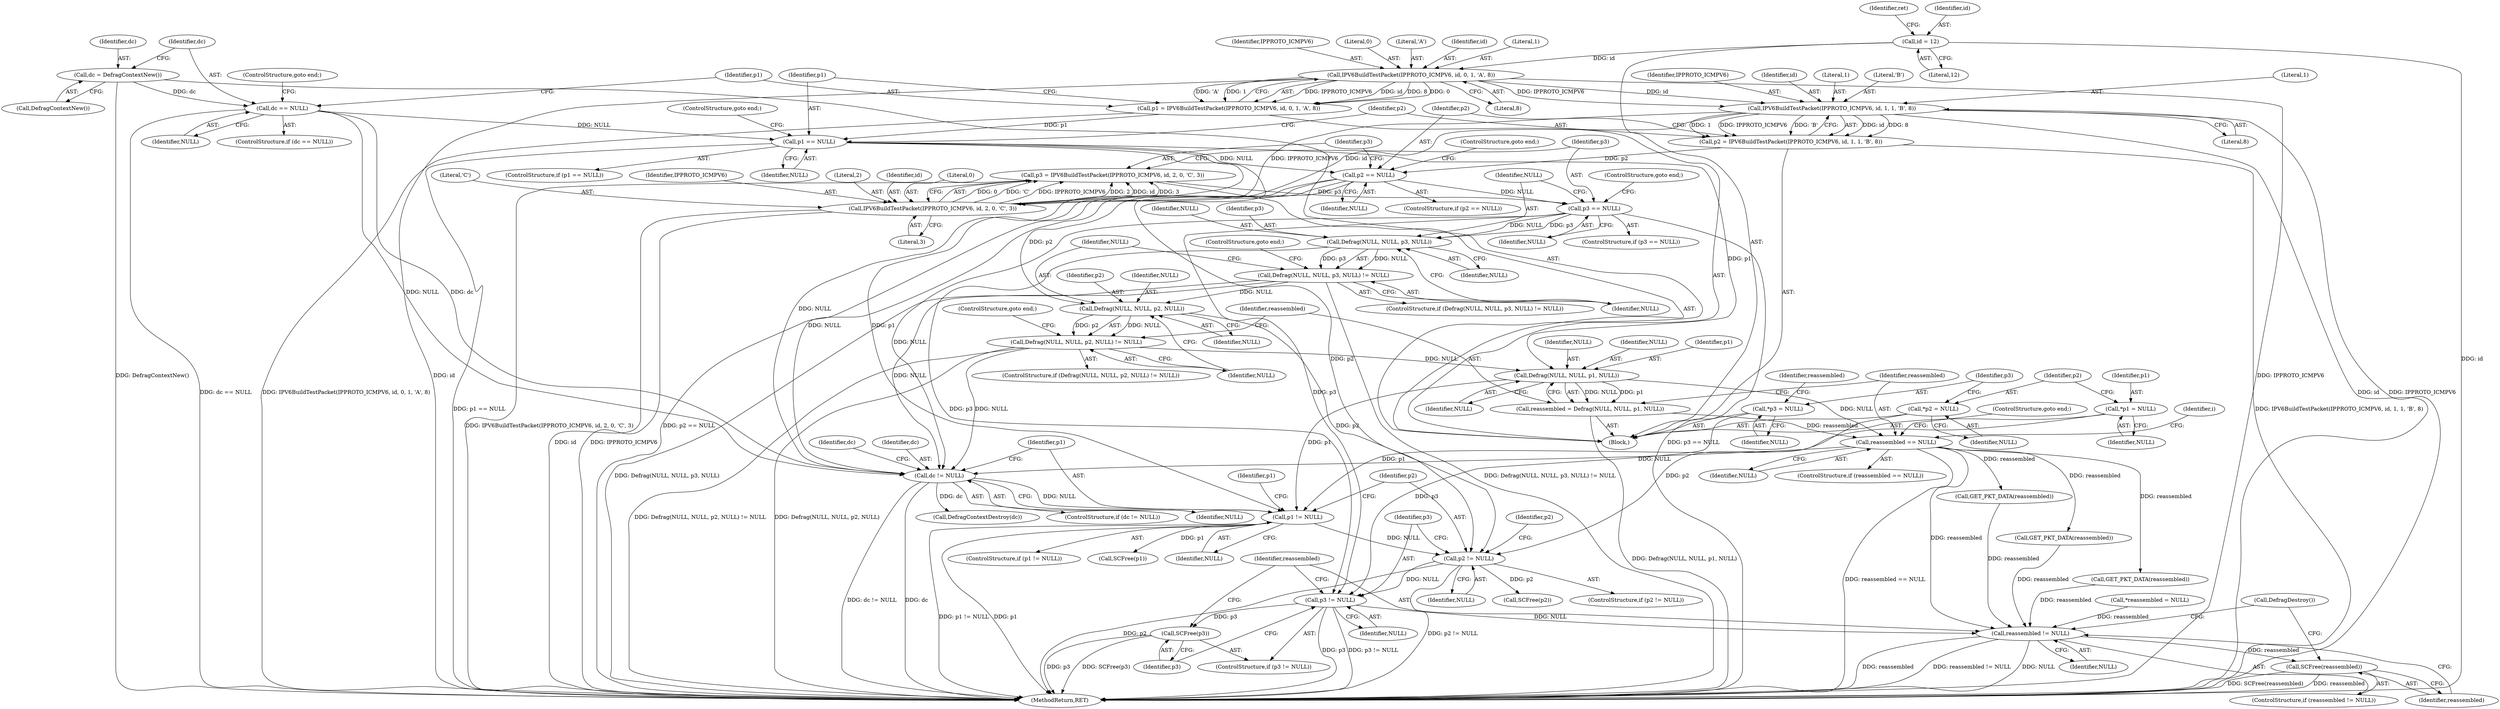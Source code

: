 digraph "0_suricata_4a04f814b15762eb446a5ead4d69d021512df6f8_16@pointer" {
"1000299" [label="(Call,p3 != NULL)"];
"1000188" [label="(Call,Defrag(NULL, NULL, p3, NULL))"];
"1000182" [label="(Call,p3 == NULL)"];
"1000172" [label="(Call,p3 = IPV6BuildTestPacket(IPPROTO_ICMPV6, id, 2, 0, 'C', 3))"];
"1000174" [label="(Call,IPV6BuildTestPacket(IPPROTO_ICMPV6, id, 2, 0, 'C', 3))"];
"1000160" [label="(Call,IPV6BuildTestPacket(IPPROTO_ICMPV6, id, 1, 1, 'B', 8))"];
"1000146" [label="(Call,IPV6BuildTestPacket(IPPROTO_ICMPV6, id, 0, 1, 'A', 8))"];
"1000127" [label="(Call,id = 12)"];
"1000168" [label="(Call,p2 == NULL)"];
"1000158" [label="(Call,p2 = IPV6BuildTestPacket(IPPROTO_ICMPV6, id, 1, 1, 'B', 8))"];
"1000154" [label="(Call,p1 == NULL)"];
"1000144" [label="(Call,p1 = IPV6BuildTestPacket(IPPROTO_ICMPV6, id, 0, 1, 'A', 8))"];
"1000140" [label="(Call,dc == NULL)"];
"1000136" [label="(Call,dc = DefragContextNew())"];
"1000119" [label="(Call,*p3 = NULL)"];
"1000293" [label="(Call,p2 != NULL)"];
"1000197" [label="(Call,Defrag(NULL, NULL, p2, NULL))"];
"1000187" [label="(Call,Defrag(NULL, NULL, p3, NULL) != NULL)"];
"1000115" [label="(Call,*p2 = NULL)"];
"1000287" [label="(Call,p1 != NULL)"];
"1000206" [label="(Call,Defrag(NULL, NULL, p1, NULL))"];
"1000196" [label="(Call,Defrag(NULL, NULL, p2, NULL) != NULL)"];
"1000111" [label="(Call,*p1 = NULL)"];
"1000281" [label="(Call,dc != NULL)"];
"1000212" [label="(Call,reassembled == NULL)"];
"1000204" [label="(Call,reassembled = Defrag(NULL, NULL, p1, NULL))"];
"1000302" [label="(Call,SCFree(p3))"];
"1000305" [label="(Call,reassembled != NULL)"];
"1000308" [label="(Call,SCFree(reassembled))"];
"1000309" [label="(Identifier,reassembled)"];
"1000146" [label="(Call,IPV6BuildTestPacket(IPPROTO_ICMPV6, id, 0, 1, 'A', 8))"];
"1000145" [label="(Identifier,p1)"];
"1000193" [label="(Identifier,NULL)"];
"1000183" [label="(Identifier,p3)"];
"1000186" [label="(ControlStructure,if (Defrag(NULL, NULL, p3, NULL) != NULL))"];
"1000285" [label="(Identifier,dc)"];
"1000287" [label="(Call,p1 != NULL)"];
"1000170" [label="(Identifier,NULL)"];
"1000150" [label="(Literal,1)"];
"1000295" [label="(Identifier,NULL)"];
"1000163" [label="(Literal,1)"];
"1000271" [label="(Call,GET_PKT_DATA(reassembled))"];
"1000166" [label="(Literal,8)"];
"1000181" [label="(ControlStructure,if (p3 == NULL))"];
"1000116" [label="(Identifier,p2)"];
"1000294" [label="(Identifier,p2)"];
"1000190" [label="(Identifier,NULL)"];
"1000194" [label="(ControlStructure,goto end;)"];
"1000159" [label="(Identifier,p2)"];
"1000281" [label="(Call,dc != NULL)"];
"1000188" [label="(Call,Defrag(NULL, NULL, p3, NULL))"];
"1000158" [label="(Call,p2 = IPV6BuildTestPacket(IPPROTO_ICMPV6, id, 1, 1, 'B', 8))"];
"1000112" [label="(Identifier,p1)"];
"1000213" [label="(Identifier,reassembled)"];
"1000120" [label="(Identifier,p3)"];
"1000207" [label="(Identifier,NULL)"];
"1000215" [label="(ControlStructure,goto end;)"];
"1000179" [label="(Literal,'C')"];
"1000251" [label="(Call,GET_PKT_DATA(reassembled))"];
"1000205" [label="(Identifier,reassembled)"];
"1000202" [label="(Identifier,NULL)"];
"1000133" [label="(Identifier,ret)"];
"1000154" [label="(Call,p1 == NULL)"];
"1000139" [label="(ControlStructure,if (dc == NULL))"];
"1000121" [label="(Identifier,NULL)"];
"1000201" [label="(Identifier,NULL)"];
"1000283" [label="(Identifier,NULL)"];
"1000192" [label="(Identifier,NULL)"];
"1000286" [label="(ControlStructure,if (p1 != NULL))"];
"1000119" [label="(Call,*p3 = NULL)"];
"1000212" [label="(Call,reassembled == NULL)"];
"1000189" [label="(Identifier,NULL)"];
"1000296" [label="(Call,SCFree(p2))"];
"1000284" [label="(Call,DefragContextDestroy(dc))"];
"1000175" [label="(Identifier,IPPROTO_ICMPV6)"];
"1000164" [label="(Literal,1)"];
"1000206" [label="(Call,Defrag(NULL, NULL, p1, NULL))"];
"1000168" [label="(Call,p2 == NULL)"];
"1000305" [label="(Call,reassembled != NULL)"];
"1000147" [label="(Identifier,IPPROTO_ICMPV6)"];
"1000297" [label="(Identifier,p2)"];
"1000292" [label="(ControlStructure,if (p2 != NULL))"];
"1000138" [label="(Call,DefragContextNew())"];
"1000196" [label="(Call,Defrag(NULL, NULL, p2, NULL) != NULL)"];
"1000157" [label="(ControlStructure,goto end;)"];
"1000211" [label="(ControlStructure,if (reassembled == NULL))"];
"1000153" [label="(ControlStructure,if (p1 == NULL))"];
"1000173" [label="(Identifier,p3)"];
"1000156" [label="(Identifier,NULL)"];
"1000291" [label="(Identifier,p1)"];
"1000210" [label="(Identifier,NULL)"];
"1000182" [label="(Call,p3 == NULL)"];
"1000290" [label="(Call,SCFree(p1))"];
"1000187" [label="(Call,Defrag(NULL, NULL, p3, NULL) != NULL)"];
"1000105" [label="(Block,)"];
"1000123" [label="(Call,*reassembled = NULL)"];
"1000113" [label="(Identifier,NULL)"];
"1000302" [label="(Call,SCFree(p3))"];
"1000172" [label="(Call,p3 = IPV6BuildTestPacket(IPPROTO_ICMPV6, id, 2, 0, 'C', 3))"];
"1000185" [label="(ControlStructure,goto end;)"];
"1000165" [label="(Literal,'B')"];
"1000140" [label="(Call,dc == NULL)"];
"1000209" [label="(Identifier,p1)"];
"1000161" [label="(Identifier,IPPROTO_ICMPV6)"];
"1000137" [label="(Identifier,dc)"];
"1000303" [label="(Identifier,p3)"];
"1000282" [label="(Identifier,dc)"];
"1000199" [label="(Identifier,NULL)"];
"1000155" [label="(Identifier,p1)"];
"1000204" [label="(Call,reassembled = Defrag(NULL, NULL, p1, NULL))"];
"1000144" [label="(Call,p1 = IPV6BuildTestPacket(IPPROTO_ICMPV6, id, 0, 1, 'A', 8))"];
"1000162" [label="(Identifier,id)"];
"1000124" [label="(Identifier,reassembled)"];
"1000136" [label="(Call,dc = DefragContextNew())"];
"1000177" [label="(Literal,2)"];
"1000143" [label="(ControlStructure,goto end;)"];
"1000218" [label="(Identifier,i)"];
"1000293" [label="(Call,p2 != NULL)"];
"1000167" [label="(ControlStructure,if (p2 == NULL))"];
"1000184" [label="(Identifier,NULL)"];
"1000111" [label="(Call,*p1 = NULL)"];
"1000214" [label="(Identifier,NULL)"];
"1000195" [label="(ControlStructure,if (Defrag(NULL, NULL, p2, NULL) != NULL))"];
"1000174" [label="(Call,IPV6BuildTestPacket(IPPROTO_ICMPV6, id, 2, 0, 'C', 3))"];
"1000208" [label="(Identifier,NULL)"];
"1000128" [label="(Identifier,id)"];
"1000308" [label="(Call,SCFree(reassembled))"];
"1000298" [label="(ControlStructure,if (p3 != NULL))"];
"1000171" [label="(ControlStructure,goto end;)"];
"1000191" [label="(Identifier,p3)"];
"1000149" [label="(Literal,0)"];
"1000151" [label="(Literal,'A')"];
"1000280" [label="(ControlStructure,if (dc != NULL))"];
"1000141" [label="(Identifier,dc)"];
"1000129" [label="(Literal,12)"];
"1000313" [label="(MethodReturn,RET)"];
"1000160" [label="(Call,IPV6BuildTestPacket(IPPROTO_ICMPV6, id, 1, 1, 'B', 8))"];
"1000203" [label="(ControlStructure,goto end;)"];
"1000300" [label="(Identifier,p3)"];
"1000142" [label="(Identifier,NULL)"];
"1000115" [label="(Call,*p2 = NULL)"];
"1000304" [label="(ControlStructure,if (reassembled != NULL))"];
"1000197" [label="(Call,Defrag(NULL, NULL, p2, NULL))"];
"1000306" [label="(Identifier,reassembled)"];
"1000176" [label="(Identifier,id)"];
"1000288" [label="(Identifier,p1)"];
"1000152" [label="(Literal,8)"];
"1000299" [label="(Call,p3 != NULL)"];
"1000180" [label="(Literal,3)"];
"1000127" [label="(Call,id = 12)"];
"1000148" [label="(Identifier,id)"];
"1000198" [label="(Identifier,NULL)"];
"1000117" [label="(Identifier,NULL)"];
"1000289" [label="(Identifier,NULL)"];
"1000178" [label="(Literal,0)"];
"1000307" [label="(Identifier,NULL)"];
"1000301" [label="(Identifier,NULL)"];
"1000169" [label="(Identifier,p2)"];
"1000231" [label="(Call,GET_PKT_DATA(reassembled))"];
"1000310" [label="(Call,DefragDestroy())"];
"1000200" [label="(Identifier,p2)"];
"1000299" -> "1000298"  [label="AST: "];
"1000299" -> "1000301"  [label="CFG: "];
"1000300" -> "1000299"  [label="AST: "];
"1000301" -> "1000299"  [label="AST: "];
"1000303" -> "1000299"  [label="CFG: "];
"1000306" -> "1000299"  [label="CFG: "];
"1000299" -> "1000313"  [label="DDG: p3 != NULL"];
"1000299" -> "1000313"  [label="DDG: p3"];
"1000188" -> "1000299"  [label="DDG: p3"];
"1000119" -> "1000299"  [label="DDG: p3"];
"1000182" -> "1000299"  [label="DDG: p3"];
"1000293" -> "1000299"  [label="DDG: NULL"];
"1000299" -> "1000302"  [label="DDG: p3"];
"1000299" -> "1000305"  [label="DDG: NULL"];
"1000188" -> "1000187"  [label="AST: "];
"1000188" -> "1000192"  [label="CFG: "];
"1000189" -> "1000188"  [label="AST: "];
"1000190" -> "1000188"  [label="AST: "];
"1000191" -> "1000188"  [label="AST: "];
"1000192" -> "1000188"  [label="AST: "];
"1000193" -> "1000188"  [label="CFG: "];
"1000188" -> "1000187"  [label="DDG: NULL"];
"1000188" -> "1000187"  [label="DDG: p3"];
"1000182" -> "1000188"  [label="DDG: NULL"];
"1000182" -> "1000188"  [label="DDG: p3"];
"1000182" -> "1000181"  [label="AST: "];
"1000182" -> "1000184"  [label="CFG: "];
"1000183" -> "1000182"  [label="AST: "];
"1000184" -> "1000182"  [label="AST: "];
"1000185" -> "1000182"  [label="CFG: "];
"1000189" -> "1000182"  [label="CFG: "];
"1000182" -> "1000313"  [label="DDG: p3 == NULL"];
"1000172" -> "1000182"  [label="DDG: p3"];
"1000168" -> "1000182"  [label="DDG: NULL"];
"1000182" -> "1000281"  [label="DDG: NULL"];
"1000172" -> "1000105"  [label="AST: "];
"1000172" -> "1000174"  [label="CFG: "];
"1000173" -> "1000172"  [label="AST: "];
"1000174" -> "1000172"  [label="AST: "];
"1000183" -> "1000172"  [label="CFG: "];
"1000172" -> "1000313"  [label="DDG: IPV6BuildTestPacket(IPPROTO_ICMPV6, id, 2, 0, 'C', 3)"];
"1000174" -> "1000172"  [label="DDG: 0"];
"1000174" -> "1000172"  [label="DDG: 'C'"];
"1000174" -> "1000172"  [label="DDG: IPPROTO_ICMPV6"];
"1000174" -> "1000172"  [label="DDG: 2"];
"1000174" -> "1000172"  [label="DDG: id"];
"1000174" -> "1000172"  [label="DDG: 3"];
"1000174" -> "1000180"  [label="CFG: "];
"1000175" -> "1000174"  [label="AST: "];
"1000176" -> "1000174"  [label="AST: "];
"1000177" -> "1000174"  [label="AST: "];
"1000178" -> "1000174"  [label="AST: "];
"1000179" -> "1000174"  [label="AST: "];
"1000180" -> "1000174"  [label="AST: "];
"1000174" -> "1000313"  [label="DDG: id"];
"1000174" -> "1000313"  [label="DDG: IPPROTO_ICMPV6"];
"1000160" -> "1000174"  [label="DDG: IPPROTO_ICMPV6"];
"1000160" -> "1000174"  [label="DDG: id"];
"1000160" -> "1000158"  [label="AST: "];
"1000160" -> "1000166"  [label="CFG: "];
"1000161" -> "1000160"  [label="AST: "];
"1000162" -> "1000160"  [label="AST: "];
"1000163" -> "1000160"  [label="AST: "];
"1000164" -> "1000160"  [label="AST: "];
"1000165" -> "1000160"  [label="AST: "];
"1000166" -> "1000160"  [label="AST: "];
"1000158" -> "1000160"  [label="CFG: "];
"1000160" -> "1000313"  [label="DDG: id"];
"1000160" -> "1000313"  [label="DDG: IPPROTO_ICMPV6"];
"1000160" -> "1000158"  [label="DDG: id"];
"1000160" -> "1000158"  [label="DDG: 8"];
"1000160" -> "1000158"  [label="DDG: 1"];
"1000160" -> "1000158"  [label="DDG: IPPROTO_ICMPV6"];
"1000160" -> "1000158"  [label="DDG: 'B'"];
"1000146" -> "1000160"  [label="DDG: IPPROTO_ICMPV6"];
"1000146" -> "1000160"  [label="DDG: id"];
"1000146" -> "1000144"  [label="AST: "];
"1000146" -> "1000152"  [label="CFG: "];
"1000147" -> "1000146"  [label="AST: "];
"1000148" -> "1000146"  [label="AST: "];
"1000149" -> "1000146"  [label="AST: "];
"1000150" -> "1000146"  [label="AST: "];
"1000151" -> "1000146"  [label="AST: "];
"1000152" -> "1000146"  [label="AST: "];
"1000144" -> "1000146"  [label="CFG: "];
"1000146" -> "1000313"  [label="DDG: id"];
"1000146" -> "1000313"  [label="DDG: IPPROTO_ICMPV6"];
"1000146" -> "1000144"  [label="DDG: IPPROTO_ICMPV6"];
"1000146" -> "1000144"  [label="DDG: id"];
"1000146" -> "1000144"  [label="DDG: 8"];
"1000146" -> "1000144"  [label="DDG: 0"];
"1000146" -> "1000144"  [label="DDG: 'A'"];
"1000146" -> "1000144"  [label="DDG: 1"];
"1000127" -> "1000146"  [label="DDG: id"];
"1000127" -> "1000105"  [label="AST: "];
"1000127" -> "1000129"  [label="CFG: "];
"1000128" -> "1000127"  [label="AST: "];
"1000129" -> "1000127"  [label="AST: "];
"1000133" -> "1000127"  [label="CFG: "];
"1000127" -> "1000313"  [label="DDG: id"];
"1000168" -> "1000167"  [label="AST: "];
"1000168" -> "1000170"  [label="CFG: "];
"1000169" -> "1000168"  [label="AST: "];
"1000170" -> "1000168"  [label="AST: "];
"1000171" -> "1000168"  [label="CFG: "];
"1000173" -> "1000168"  [label="CFG: "];
"1000168" -> "1000313"  [label="DDG: p2 == NULL"];
"1000158" -> "1000168"  [label="DDG: p2"];
"1000154" -> "1000168"  [label="DDG: NULL"];
"1000168" -> "1000197"  [label="DDG: p2"];
"1000168" -> "1000281"  [label="DDG: NULL"];
"1000168" -> "1000293"  [label="DDG: p2"];
"1000158" -> "1000105"  [label="AST: "];
"1000159" -> "1000158"  [label="AST: "];
"1000169" -> "1000158"  [label="CFG: "];
"1000158" -> "1000313"  [label="DDG: IPV6BuildTestPacket(IPPROTO_ICMPV6, id, 1, 1, 'B', 8)"];
"1000154" -> "1000153"  [label="AST: "];
"1000154" -> "1000156"  [label="CFG: "];
"1000155" -> "1000154"  [label="AST: "];
"1000156" -> "1000154"  [label="AST: "];
"1000157" -> "1000154"  [label="CFG: "];
"1000159" -> "1000154"  [label="CFG: "];
"1000154" -> "1000313"  [label="DDG: p1 == NULL"];
"1000144" -> "1000154"  [label="DDG: p1"];
"1000140" -> "1000154"  [label="DDG: NULL"];
"1000154" -> "1000206"  [label="DDG: p1"];
"1000154" -> "1000281"  [label="DDG: NULL"];
"1000154" -> "1000287"  [label="DDG: p1"];
"1000144" -> "1000105"  [label="AST: "];
"1000145" -> "1000144"  [label="AST: "];
"1000155" -> "1000144"  [label="CFG: "];
"1000144" -> "1000313"  [label="DDG: IPV6BuildTestPacket(IPPROTO_ICMPV6, id, 0, 1, 'A', 8)"];
"1000140" -> "1000139"  [label="AST: "];
"1000140" -> "1000142"  [label="CFG: "];
"1000141" -> "1000140"  [label="AST: "];
"1000142" -> "1000140"  [label="AST: "];
"1000143" -> "1000140"  [label="CFG: "];
"1000145" -> "1000140"  [label="CFG: "];
"1000140" -> "1000313"  [label="DDG: dc == NULL"];
"1000136" -> "1000140"  [label="DDG: dc"];
"1000140" -> "1000281"  [label="DDG: dc"];
"1000140" -> "1000281"  [label="DDG: NULL"];
"1000136" -> "1000105"  [label="AST: "];
"1000136" -> "1000138"  [label="CFG: "];
"1000137" -> "1000136"  [label="AST: "];
"1000138" -> "1000136"  [label="AST: "];
"1000141" -> "1000136"  [label="CFG: "];
"1000136" -> "1000313"  [label="DDG: DefragContextNew()"];
"1000119" -> "1000105"  [label="AST: "];
"1000119" -> "1000121"  [label="CFG: "];
"1000120" -> "1000119"  [label="AST: "];
"1000121" -> "1000119"  [label="AST: "];
"1000124" -> "1000119"  [label="CFG: "];
"1000293" -> "1000292"  [label="AST: "];
"1000293" -> "1000295"  [label="CFG: "];
"1000294" -> "1000293"  [label="AST: "];
"1000295" -> "1000293"  [label="AST: "];
"1000297" -> "1000293"  [label="CFG: "];
"1000300" -> "1000293"  [label="CFG: "];
"1000293" -> "1000313"  [label="DDG: p2"];
"1000293" -> "1000313"  [label="DDG: p2 != NULL"];
"1000197" -> "1000293"  [label="DDG: p2"];
"1000115" -> "1000293"  [label="DDG: p2"];
"1000287" -> "1000293"  [label="DDG: NULL"];
"1000293" -> "1000296"  [label="DDG: p2"];
"1000197" -> "1000196"  [label="AST: "];
"1000197" -> "1000201"  [label="CFG: "];
"1000198" -> "1000197"  [label="AST: "];
"1000199" -> "1000197"  [label="AST: "];
"1000200" -> "1000197"  [label="AST: "];
"1000201" -> "1000197"  [label="AST: "];
"1000202" -> "1000197"  [label="CFG: "];
"1000197" -> "1000196"  [label="DDG: NULL"];
"1000197" -> "1000196"  [label="DDG: p2"];
"1000187" -> "1000197"  [label="DDG: NULL"];
"1000187" -> "1000186"  [label="AST: "];
"1000187" -> "1000193"  [label="CFG: "];
"1000193" -> "1000187"  [label="AST: "];
"1000194" -> "1000187"  [label="CFG: "];
"1000198" -> "1000187"  [label="CFG: "];
"1000187" -> "1000313"  [label="DDG: Defrag(NULL, NULL, p3, NULL)"];
"1000187" -> "1000313"  [label="DDG: Defrag(NULL, NULL, p3, NULL) != NULL"];
"1000187" -> "1000281"  [label="DDG: NULL"];
"1000115" -> "1000105"  [label="AST: "];
"1000115" -> "1000117"  [label="CFG: "];
"1000116" -> "1000115"  [label="AST: "];
"1000117" -> "1000115"  [label="AST: "];
"1000120" -> "1000115"  [label="CFG: "];
"1000287" -> "1000286"  [label="AST: "];
"1000287" -> "1000289"  [label="CFG: "];
"1000288" -> "1000287"  [label="AST: "];
"1000289" -> "1000287"  [label="AST: "];
"1000291" -> "1000287"  [label="CFG: "];
"1000294" -> "1000287"  [label="CFG: "];
"1000287" -> "1000313"  [label="DDG: p1 != NULL"];
"1000287" -> "1000313"  [label="DDG: p1"];
"1000206" -> "1000287"  [label="DDG: p1"];
"1000111" -> "1000287"  [label="DDG: p1"];
"1000281" -> "1000287"  [label="DDG: NULL"];
"1000287" -> "1000290"  [label="DDG: p1"];
"1000206" -> "1000204"  [label="AST: "];
"1000206" -> "1000210"  [label="CFG: "];
"1000207" -> "1000206"  [label="AST: "];
"1000208" -> "1000206"  [label="AST: "];
"1000209" -> "1000206"  [label="AST: "];
"1000210" -> "1000206"  [label="AST: "];
"1000204" -> "1000206"  [label="CFG: "];
"1000206" -> "1000204"  [label="DDG: NULL"];
"1000206" -> "1000204"  [label="DDG: p1"];
"1000196" -> "1000206"  [label="DDG: NULL"];
"1000206" -> "1000212"  [label="DDG: NULL"];
"1000196" -> "1000195"  [label="AST: "];
"1000196" -> "1000202"  [label="CFG: "];
"1000202" -> "1000196"  [label="AST: "];
"1000203" -> "1000196"  [label="CFG: "];
"1000205" -> "1000196"  [label="CFG: "];
"1000196" -> "1000313"  [label="DDG: Defrag(NULL, NULL, p2, NULL)"];
"1000196" -> "1000313"  [label="DDG: Defrag(NULL, NULL, p2, NULL) != NULL"];
"1000196" -> "1000281"  [label="DDG: NULL"];
"1000111" -> "1000105"  [label="AST: "];
"1000111" -> "1000113"  [label="CFG: "];
"1000112" -> "1000111"  [label="AST: "];
"1000113" -> "1000111"  [label="AST: "];
"1000116" -> "1000111"  [label="CFG: "];
"1000281" -> "1000280"  [label="AST: "];
"1000281" -> "1000283"  [label="CFG: "];
"1000282" -> "1000281"  [label="AST: "];
"1000283" -> "1000281"  [label="AST: "];
"1000285" -> "1000281"  [label="CFG: "];
"1000288" -> "1000281"  [label="CFG: "];
"1000281" -> "1000313"  [label="DDG: dc"];
"1000281" -> "1000313"  [label="DDG: dc != NULL"];
"1000212" -> "1000281"  [label="DDG: NULL"];
"1000281" -> "1000284"  [label="DDG: dc"];
"1000212" -> "1000211"  [label="AST: "];
"1000212" -> "1000214"  [label="CFG: "];
"1000213" -> "1000212"  [label="AST: "];
"1000214" -> "1000212"  [label="AST: "];
"1000215" -> "1000212"  [label="CFG: "];
"1000218" -> "1000212"  [label="CFG: "];
"1000212" -> "1000313"  [label="DDG: reassembled == NULL"];
"1000204" -> "1000212"  [label="DDG: reassembled"];
"1000212" -> "1000231"  [label="DDG: reassembled"];
"1000212" -> "1000251"  [label="DDG: reassembled"];
"1000212" -> "1000271"  [label="DDG: reassembled"];
"1000212" -> "1000305"  [label="DDG: reassembled"];
"1000204" -> "1000105"  [label="AST: "];
"1000205" -> "1000204"  [label="AST: "];
"1000213" -> "1000204"  [label="CFG: "];
"1000204" -> "1000313"  [label="DDG: Defrag(NULL, NULL, p1, NULL)"];
"1000302" -> "1000298"  [label="AST: "];
"1000302" -> "1000303"  [label="CFG: "];
"1000303" -> "1000302"  [label="AST: "];
"1000306" -> "1000302"  [label="CFG: "];
"1000302" -> "1000313"  [label="DDG: p3"];
"1000302" -> "1000313"  [label="DDG: SCFree(p3)"];
"1000305" -> "1000304"  [label="AST: "];
"1000305" -> "1000307"  [label="CFG: "];
"1000306" -> "1000305"  [label="AST: "];
"1000307" -> "1000305"  [label="AST: "];
"1000309" -> "1000305"  [label="CFG: "];
"1000310" -> "1000305"  [label="CFG: "];
"1000305" -> "1000313"  [label="DDG: reassembled != NULL"];
"1000305" -> "1000313"  [label="DDG: NULL"];
"1000305" -> "1000313"  [label="DDG: reassembled"];
"1000251" -> "1000305"  [label="DDG: reassembled"];
"1000231" -> "1000305"  [label="DDG: reassembled"];
"1000271" -> "1000305"  [label="DDG: reassembled"];
"1000123" -> "1000305"  [label="DDG: reassembled"];
"1000305" -> "1000308"  [label="DDG: reassembled"];
"1000308" -> "1000304"  [label="AST: "];
"1000308" -> "1000309"  [label="CFG: "];
"1000309" -> "1000308"  [label="AST: "];
"1000310" -> "1000308"  [label="CFG: "];
"1000308" -> "1000313"  [label="DDG: reassembled"];
"1000308" -> "1000313"  [label="DDG: SCFree(reassembled)"];
}
